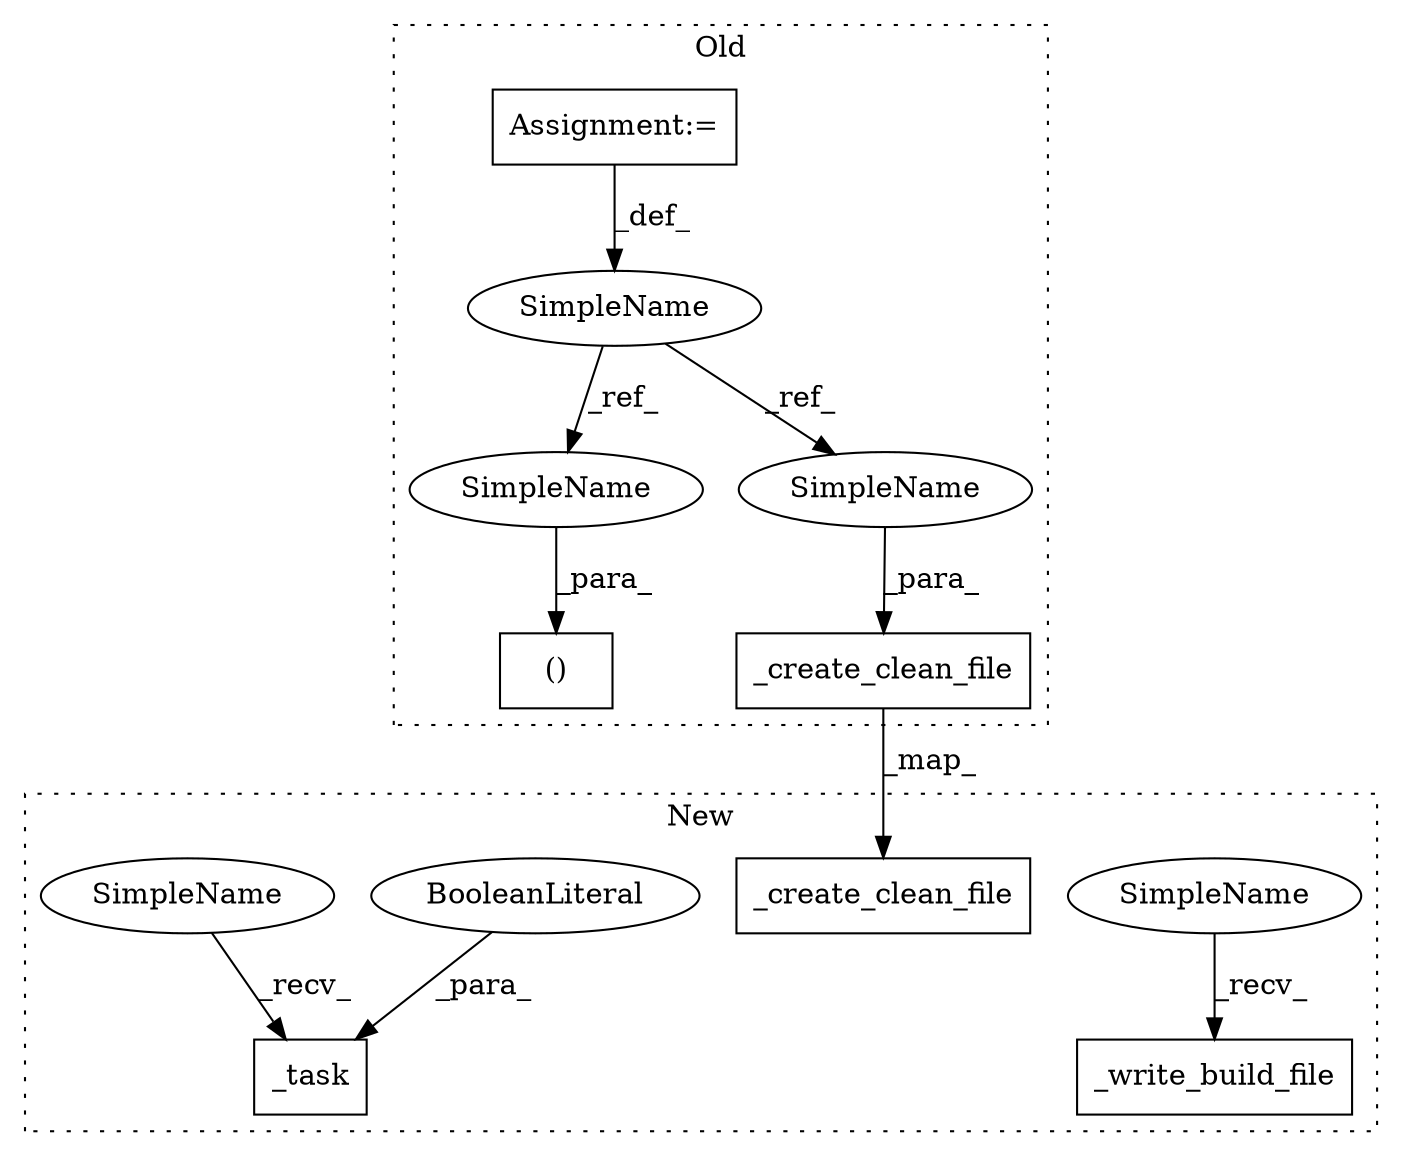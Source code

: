 digraph G {
subgraph cluster0 {
1 [label="()" a="106" s="8207" l="23" shape="box"];
5 [label="Assignment:=" a="7" s="8143" l="6" shape="box"];
6 [label="SimpleName" a="42" s="8143" l="6" shape="ellipse"];
7 [label="_create_clean_file" a="32" s="8262,8291" l="19,1" shape="box"];
9 [label="SimpleName" a="42" s="8224" l="6" shape="ellipse"];
10 [label="SimpleName" a="42" s="8281" l="6" shape="ellipse"];
label = "Old";
style="dotted";
}
subgraph cluster1 {
2 [label="_write_build_file" a="32" s="8404" l="19" shape="box"];
3 [label="_task" a="32" s="8703,8713" l="6,1" shape="box"];
4 [label="BooleanLiteral" a="9" s="8709" l="4" shape="ellipse"];
8 [label="_create_clean_file" a="32" s="8481,8503" l="19,1" shape="box"];
11 [label="SimpleName" a="42" s="8399" l="4" shape="ellipse"];
12 [label="SimpleName" a="42" s="8698" l="4" shape="ellipse"];
label = "New";
style="dotted";
}
4 -> 3 [label="_para_"];
5 -> 6 [label="_def_"];
6 -> 9 [label="_ref_"];
6 -> 10 [label="_ref_"];
7 -> 8 [label="_map_"];
9 -> 1 [label="_para_"];
10 -> 7 [label="_para_"];
11 -> 2 [label="_recv_"];
12 -> 3 [label="_recv_"];
}
